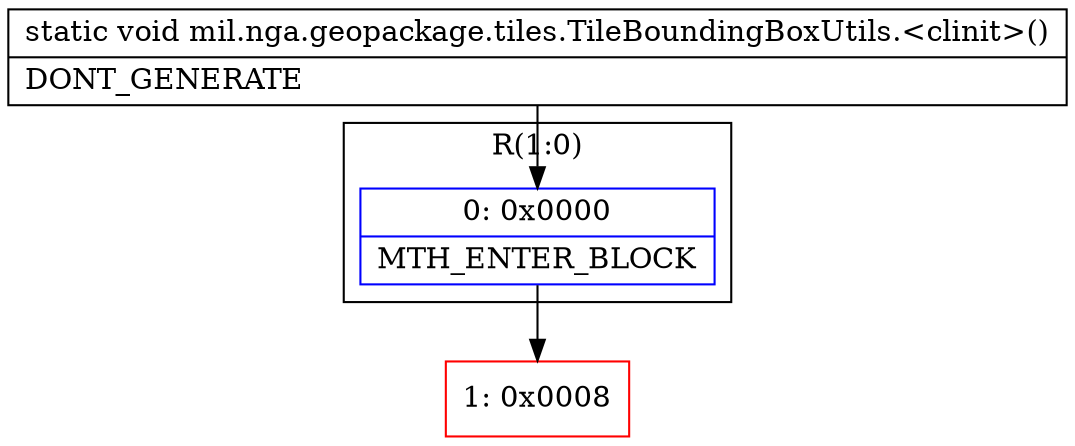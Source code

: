digraph "CFG formil.nga.geopackage.tiles.TileBoundingBoxUtils.\<clinit\>()V" {
subgraph cluster_Region_1890314329 {
label = "R(1:0)";
node [shape=record,color=blue];
Node_0 [shape=record,label="{0\:\ 0x0000|MTH_ENTER_BLOCK\l}"];
}
Node_1 [shape=record,color=red,label="{1\:\ 0x0008}"];
MethodNode[shape=record,label="{static void mil.nga.geopackage.tiles.TileBoundingBoxUtils.\<clinit\>()  | DONT_GENERATE\l}"];
MethodNode -> Node_0;
Node_0 -> Node_1;
}

